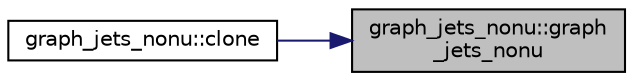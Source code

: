 digraph "graph_jets_nonu::graph_jets_nonu"
{
 // INTERACTIVE_SVG=YES
 // LATEX_PDF_SIZE
  edge [fontname="Helvetica",fontsize="10",labelfontname="Helvetica",labelfontsize="10"];
  node [fontname="Helvetica",fontsize="10",shape=record];
  rankdir="RL";
  Node1 [label="graph_jets_nonu::graph\l_jets_nonu",height=0.2,width=0.4,color="black", fillcolor="grey75", style="filled", fontcolor="black",tooltip=" "];
  Node1 -> Node2 [dir="back",color="midnightblue",fontsize="10",style="solid",fontname="Helvetica"];
  Node2 [label="graph_jets_nonu::clone",height=0.2,width=0.4,color="black", fillcolor="white", style="filled",URL="$classgraph__jets__nonu.html#a381b4a04349093754c5ad06a1b575f21",tooltip=" "];
}
